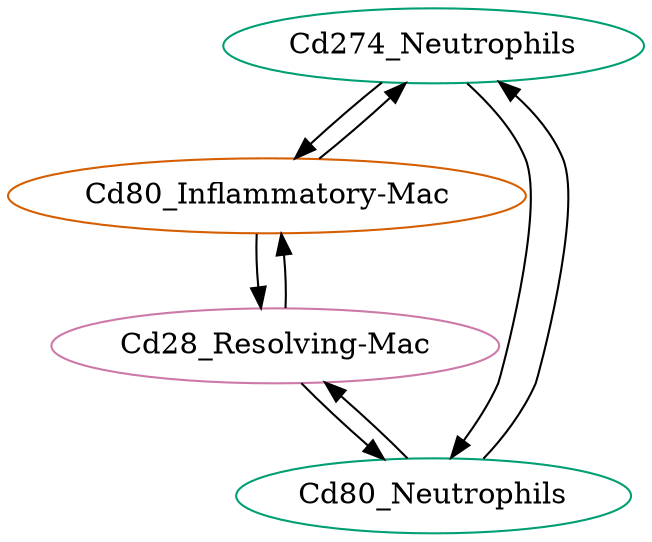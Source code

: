 strict digraph "" {
	Cd274_Neutrophils	[celltype=Neutrophils,
		color="#009E73",
		genesym=Cd274,
		nodetype=sender,
		specificity=0.6176064445953491];
	"Cd80_Inflammatory-Mac"	[celltype="Inflammatory-Mac",
		color="#D55E00",
		genesym=Cd80,
		nodetype=receiver,
		specificity=0.2329635276189966];
	Cd274_Neutrophils -> "Cd80_Inflammatory-Mac"	[ecolor="#009E73",
		origtype=Cd274_Neutrophils,
		weight=0.1438797760131589];
	Cd80_Neutrophils	[celltype=Neutrophils,
		color="#009E73",
		genesym=Cd80,
		nodetype=receiver,
		specificity=0.6628648713262609];
	Cd274_Neutrophils -> Cd80_Neutrophils	[ecolor="#009E73",
		origtype=Cd274_Neutrophils,
		weight=0.4093896164269656];
	"Cd28_Resolving-Mac"	[celltype="Resolving-Mac",
		color="#CC79A7",
		genesym=Cd28,
		nodetype=receiver,
		specificity=0.5896551116296064];
	"Cd28_Resolving-Mac" -> "Cd80_Inflammatory-Mac"	[ecolor="#CC79A7",
		origtype="Cd28_Resolving-Mac",
		weight=0.1373681348838063];
	"Cd28_Resolving-Mac" -> Cd80_Neutrophils	[ecolor="#CC79A7",
		origtype="Cd28_Resolving-Mac",
		weight=0.3908616596972311];
	"Cd80_Inflammatory-Mac" -> Cd274_Neutrophils	[ecolor="#D55E00",
		origtype="Cd80_Inflammatory-Mac",
		weight=0.1438797760131589];
	"Cd80_Inflammatory-Mac" -> "Cd28_Resolving-Mac"	[ecolor="#D55E00",
		origtype="Cd80_Inflammatory-Mac",
		weight=0.1373681348838063];
	Cd80_Neutrophils -> Cd274_Neutrophils	[ecolor="#009E73",
		origtype=Cd80_Neutrophils,
		weight=0.4093896164269656];
	Cd80_Neutrophils -> "Cd28_Resolving-Mac"	[ecolor="#009E73",
		origtype=Cd80_Neutrophils,
		weight=0.3908616596972311];
}
